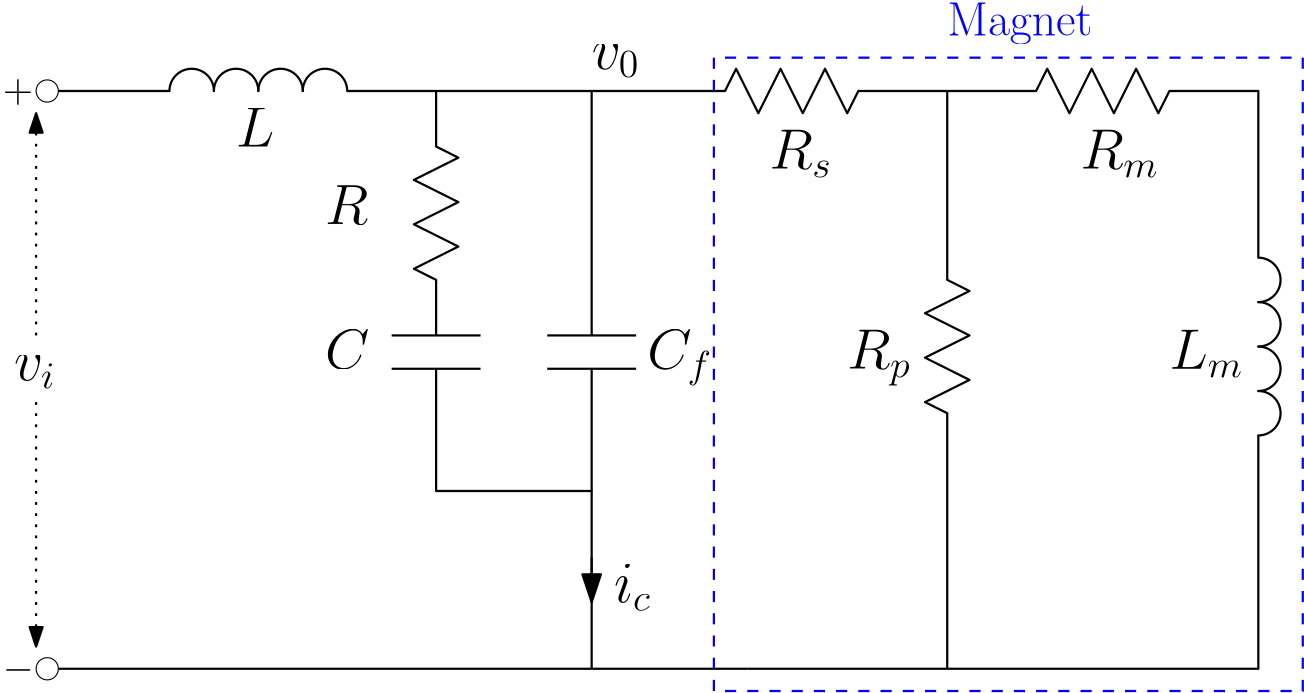 <?xml version="1.0"?>
<!DOCTYPE ipe SYSTEM "ipe.dtd">
<ipe version="70107" creator="Ipe 7.2.5">
<info created="D:20160905131637" modified="D:20160913102213"/>
<ipestyle name="basic">
<symbol name="arrow/arc(spx)">
<path stroke="sym-stroke" fill="sym-stroke" pen="sym-pen">
0 0 m
-1 0.333 l
-1 -0.333 l
h
</path>
</symbol>
<symbol name="arrow/farc(spx)">
<path stroke="sym-stroke" fill="white" pen="sym-pen">
0 0 m
-1 0.333 l
-1 -0.333 l
h
</path>
</symbol>
<symbol name="arrow/ptarc(spx)">
<path stroke="sym-stroke" fill="sym-stroke" pen="sym-pen">
0 0 m
-1 0.333 l
-0.8 0 l
-1 -0.333 l
h
</path>
</symbol>
<symbol name="arrow/fptarc(spx)">
<path stroke="sym-stroke" fill="white" pen="sym-pen">
0 0 m
-1 0.333 l
-0.8 0 l
-1 -0.333 l
h
</path>
</symbol>
<symbol name="mark/circle(sx)" transformations="translations">
<path fill="sym-stroke">
0.6 0 0 0.6 0 0 e
0.4 0 0 0.4 0 0 e
</path>
</symbol>
<symbol name="mark/disk(sx)" transformations="translations">
<path fill="sym-stroke">
0.6 0 0 0.6 0 0 e
</path>
</symbol>
<symbol name="mark/fdisk(sfx)" transformations="translations">
<group>
<path fill="sym-fill">
0.5 0 0 0.5 0 0 e
</path>
<path fill="sym-stroke" fillrule="eofill">
0.6 0 0 0.6 0 0 e
0.4 0 0 0.4 0 0 e
</path>
</group>
</symbol>
<symbol name="mark/box(sx)" transformations="translations">
<path fill="sym-stroke" fillrule="eofill">
-0.6 -0.6 m
0.6 -0.6 l
0.6 0.6 l
-0.6 0.6 l
h
-0.4 -0.4 m
0.4 -0.4 l
0.4 0.4 l
-0.4 0.4 l
h
</path>
</symbol>
<symbol name="mark/square(sx)" transformations="translations">
<path fill="sym-stroke">
-0.6 -0.6 m
0.6 -0.6 l
0.6 0.6 l
-0.6 0.6 l
h
</path>
</symbol>
<symbol name="mark/fsquare(sfx)" transformations="translations">
<group>
<path fill="sym-fill">
-0.5 -0.5 m
0.5 -0.5 l
0.5 0.5 l
-0.5 0.5 l
h
</path>
<path fill="sym-stroke" fillrule="eofill">
-0.6 -0.6 m
0.6 -0.6 l
0.6 0.6 l
-0.6 0.6 l
h
-0.4 -0.4 m
0.4 -0.4 l
0.4 0.4 l
-0.4 0.4 l
h
</path>
</group>
</symbol>
<symbol name="mark/cross(sx)" transformations="translations">
<group>
<path fill="sym-stroke">
-0.43 -0.57 m
0.57 0.43 l
0.43 0.57 l
-0.57 -0.43 l
h
</path>
<path fill="sym-stroke">
-0.43 0.57 m
0.57 -0.43 l
0.43 -0.57 l
-0.57 0.43 l
h
</path>
</group>
</symbol>
<symbol name="arrow/fnormal(spx)">
<path stroke="sym-stroke" fill="white" pen="sym-pen">
0 0 m
-1 0.333 l
-1 -0.333 l
h
</path>
</symbol>
<symbol name="arrow/pointed(spx)">
<path stroke="sym-stroke" fill="sym-stroke" pen="sym-pen">
0 0 m
-1 0.333 l
-0.8 0 l
-1 -0.333 l
h
</path>
</symbol>
<symbol name="arrow/fpointed(spx)">
<path stroke="sym-stroke" fill="white" pen="sym-pen">
0 0 m
-1 0.333 l
-0.8 0 l
-1 -0.333 l
h
</path>
</symbol>
<symbol name="arrow/linear(spx)">
<path stroke="sym-stroke" pen="sym-pen">
-1 0.333 m
0 0 l
-1 -0.333 l
</path>
</symbol>
<symbol name="arrow/fdouble(spx)">
<path stroke="sym-stroke" fill="white" pen="sym-pen">
0 0 m
-1 0.333 l
-1 -0.333 l
h
-1 0 m
-2 0.333 l
-2 -0.333 l
h
</path>
</symbol>
<symbol name="arrow/double(spx)">
<path stroke="sym-stroke" fill="sym-stroke" pen="sym-pen">
0 0 m
-1 0.333 l
-1 -0.333 l
h
-1 0 m
-2 0.333 l
-2 -0.333 l
h
</path>
</symbol>
<pen name="heavier" value="0.8"/>
<pen name="fat" value="1.2"/>
<pen name="ultrafat" value="2"/>
<symbolsize name="large" value="5"/>
<symbolsize name="small" value="2"/>
<symbolsize name="tiny" value="1.1"/>
<arrowsize name="large" value="10"/>
<arrowsize name="small" value="5"/>
<arrowsize name="tiny" value="3"/>
<color name="red" value="1 0 0"/>
<color name="green" value="0 1 0"/>
<color name="blue" value="0 0 1"/>
<color name="yellow" value="1 1 0"/>
<color name="orange" value="1 0.647 0"/>
<color name="gold" value="1 0.843 0"/>
<color name="purple" value="0.627 0.125 0.941"/>
<color name="gray" value="0.745"/>
<color name="brown" value="0.647 0.165 0.165"/>
<color name="navy" value="0 0 0.502"/>
<color name="pink" value="1 0.753 0.796"/>
<color name="seagreen" value="0.18 0.545 0.341"/>
<color name="turquoise" value="0.251 0.878 0.816"/>
<color name="violet" value="0.933 0.51 0.933"/>
<color name="darkblue" value="0 0 0.545"/>
<color name="darkcyan" value="0 0.545 0.545"/>
<color name="darkgray" value="0.663"/>
<color name="darkgreen" value="0 0.392 0"/>
<color name="darkmagenta" value="0.545 0 0.545"/>
<color name="darkorange" value="1 0.549 0"/>
<color name="darkred" value="0.545 0 0"/>
<color name="lightblue" value="0.678 0.847 0.902"/>
<color name="lightcyan" value="0.878 1 1"/>
<color name="lightgray" value="0.827"/>
<color name="lightgreen" value="0.565 0.933 0.565"/>
<color name="lightyellow" value="1 1 0.878"/>
<dashstyle name="dashed" value="[4] 0"/>
<dashstyle name="dotted" value="[1 3] 0"/>
<dashstyle name="dash dotted" value="[4 2 1 2] 0"/>
<dashstyle name="dash dot dotted" value="[4 2 1 2 1 2] 0"/>
<textsize name="large" value="\large"/>
<textsize name="Large" value="\Large"/>
<textsize name="LARGE" value="\LARGE"/>
<textsize name="huge" value="\huge"/>
<textsize name="Huge" value="\Huge"/>
<textsize name="small" value="\small"/>
<textsize name="footnote" value="\footnotesize"/>
<textsize name="tiny" value="\tiny"/>
<textstyle name="center" begin="\begin{center}" end="\end{center}"/>
<textstyle name="itemize" begin="\begin{itemize}" end="\end{itemize}"/>
<textstyle name="item" begin="\begin{itemize}\item{}" end="\end{itemize}"/>
<gridsize name="4 pts" value="4"/>
<gridsize name="8 pts (~3 mm)" value="8"/>
<gridsize name="16 pts (~6 mm)" value="16"/>
<gridsize name="32 pts (~12 mm)" value="32"/>
<gridsize name="10 pts (~3.5 mm)" value="10"/>
<gridsize name="20 pts (~7 mm)" value="20"/>
<gridsize name="14 pts (~5 mm)" value="14"/>
<gridsize name="28 pts (~10 mm)" value="28"/>
<gridsize name="56 pts (~20 mm)" value="56"/>
<anglesize name="90 deg" value="90"/>
<anglesize name="60 deg" value="60"/>
<anglesize name="45 deg" value="45"/>
<anglesize name="30 deg" value="30"/>
<anglesize name="22.5 deg" value="22.5"/>
<opacity name="10%" value="0.1"/>
<opacity name="30%" value="0.3"/>
<opacity name="50%" value="0.5"/>
<opacity name="75%" value="0.75"/>
<tiling name="falling" angle="-60" step="4" width="1"/>
<tiling name="rising" angle="30" step="4" width="1"/>
</ipestyle>
<page>
<layer name="alpha"/>
<view layers="alpha" active="alpha"/>
<path layer="alpha" matrix="1 0 0 1 -136 -16" stroke="black" pen="heavier" cap="1">
224 744 m
8 0 0 -8 232 744 240 744 a
</path>
<path matrix="1 0 0 1 -120 -16" stroke="black" pen="heavier" cap="1">
224 744 m
8 0 0 -8 232 744 240 744 a
</path>
<path matrix="1 0 0 1 -104 -16" stroke="black" pen="heavier" cap="1">
224 744 m
8 0 0 -8 232 744 240 744 a
</path>
<path matrix="1 0 0 1 -88 -16" stroke="black" pen="heavier" cap="1">
224 744 m
8 0 0 -8 232 744 240 744 a
</path>
<path matrix="1 0 0 1 -144 0" stroke="black" pen="heavier" cap="1">
328 708 m
336 704 l
320 696 l
336 688 l
320 680 l
336 672 l
320 664 l
328 660 l
</path>
<path matrix="1 0 0 1 -152 0" stroke="black" pen="heavier">
320 640 m
352 640 l
</path>
<path matrix="1 0 0 1 -152 0" stroke="black" pen="heavier">
320 628 m
352 628 l
</path>
<path matrix="1 0 0 1 -96 0" stroke="black" pen="heavier">
320 640 m
352 640 l
</path>
<path matrix="1 0 0 1 -96 0" stroke="black" pen="heavier">
320 628 m
352 628 l
</path>
<path matrix="1 0 0 1 -144 0" stroke="black" pen="heavier">
296 728 m
328 728 l
328 708 l
328 708 l
</path>
<path matrix="1 0 0 1 -144 0" stroke="black" pen="heavier">
328 660 m
328 640 l
</path>
<path matrix="1 0 0 1 -144 0" stroke="black" pen="heavier">
384 728 m
384 640 l
</path>
<path matrix="1 0 0 1 -144 0" stroke="black" pen="heavier">
328 628 m
328 584 l
384 584 l
384 520 l
</path>
<path matrix="1 0 0 1 -144 0" stroke="black" pen="heavier">
384 628 m
384 584 l
</path>
<path matrix="1 0 0 1 -144 0" stroke="black" pen="heavier">
232 728 m
192 728 l
</path>
<path matrix="1 0 0 1 -144 0" stroke="black" pen="heavier">
192 520 m
440 520 l
</path>
<text matrix="1 0 0 1 -160 -4" transformations="translations" pos="304 684" stroke="black" type="label" width="15.57" height="14.119" depth="0" valign="baseline" size="huge">$R$</text>
<text matrix="1 0 0 1 -156 -8" transformations="translations" pos="300 636" stroke="black" type="label" width="15.959" height="14.119" depth="0" valign="baseline" size="huge">$C$</text>
<text matrix="1 0 0 1 -148 -8" transformations="translations" pos="260 716" stroke="black" type="label" width="13.765" height="14.119" depth="0" valign="baseline" size="huge">$L$</text>
<text matrix="1 0 0 1 -40 -8" transformations="translations" pos="300 636" stroke="black" type="label" width="23.429" height="14.118" depth="5.89" valign="baseline" size="huge">$C_f$</text>
<path matrix="1 0 0 1 -144 0" stroke="black" pen="heavier" arrow="normal/large">
384 560 m
384 544 l
</path>
<text matrix="1 0 0 1 -144 -8" transformations="translations" pos="392 552" stroke="black" type="label" width="13.446" height="13.546" depth="3.1" valign="baseline" size="huge">$i_c$</text>
<text matrix="1 0 0 1 -424 0" transformations="translations" pos="456 624" stroke="black" type="label" width="15.071" height="8.896" depth="3.1" valign="baseline" size="huge">$v_i$</text>
<path matrix="1 0 0 1 -400 0" stroke="black">
4 0 0 4 444 728 e
</path>
<path matrix="1 0 0 1 -400 -208" stroke="black">
4 0 0 4 444 728 e
</path>
<text matrix="1 0 0 1 -432 -4" transformations="translations" pos="460 728" stroke="black" type="label" width="10.926" height="8.275" depth="1.09" valign="baseline" size="Large">$+$</text>
<text matrix="1 0 0 1 -432 -212" transformations="translations" pos="460 728" stroke="black" type="label" width="11.158" height="8.374" depth="1.19" valign="baseline" size="Large">$-$</text>
<path matrix="1 0 0 1 -144 0" stroke="black" dash="dotted" pen="heavier" arrow="normal/normal">
184 640 m
184 720 l
</path>
<path matrix="1 0 0 1 -144 0" stroke="black" dash="dotted" pen="heavier" arrow="normal/normal">
184 616 m
184 528 l
</path>
<path matrix="1 0 0 1 40 -48" stroke="black" pen="heavier" cap="1">
328 708 m
336 704 l
320 696 l
336 688 l
320 680 l
336 672 l
320 664 l
328 660 l
</path>
<path matrix="0 -1 1 0 -372 1056" stroke="black" pen="heavier" cap="1">
328 708 m
336 704 l
320 696 l
336 688 l
320 680 l
336 672 l
320 664 l
328 660 l
</path>
<path matrix="0 -1 1 0 -260 1056" stroke="black" pen="heavier" cap="1">
328 708 m
336 704 l
320 696 l
336 688 l
320 680 l
336 672 l
320 664 l
328 660 l
</path>
<path matrix="0 -1 1 0 -264 892" stroke="black" pen="heavier" cap="1">
224 744 m
8 0 0 -8 232 744 240 744 a
</path>
<path matrix="0 -1 1 0 -264 876" stroke="black" pen="heavier" cap="1">
224 744 m
8 0 0 -8 232 744 240 744 a
</path>
<path matrix="0 -1 1 0 -264 860" stroke="black" pen="heavier" cap="1">
224 744 m
8 0 0 -8 232 744 240 744 a
</path>
<path matrix="0 -1 1 0 -264 844" stroke="black" pen="heavier" cap="1">
224 744 m
8 0 0 -8 232 744 240 744 a
</path>
<path stroke="black" pen="heavier">
480 604 m
480 520 l
296 520 l
</path>
<path matrix="1 0 0 1 -24 0" stroke="black" pen="heavier">
392 612 m
392 520 l
</path>
<path matrix="1 0 0 1 -24 0" stroke="black" pen="heavier">
392 660 m
392 728 l
</path>
<path stroke="black" pen="heavier">
336 728 m
400 728 l
</path>
<path stroke="black" pen="heavier">
448 728 m
480 728 l
480 668 l
</path>
<path stroke="black" pen="heavier">
184 728 m
288 728 l
</path>
<text matrix="1 0 0 1 0 16" transformations="translations" pos="304 684" stroke="black" type="label" width="22.515" height="14.119" depth="3.1" valign="baseline" size="huge">$R_s$</text>
<text matrix="1 0 0 1 112 16" transformations="translations" pos="304 684" stroke="black" type="label" width="28.185" height="14.119" depth="3.1" valign="baseline" size="huge">$R_m$</text>
<text matrix="1 0 0 1 28 -56" transformations="translations" pos="304 684" stroke="black" type="label" width="22.948" height="14.118" depth="5.89" valign="baseline" size="huge">$R_p$</text>
<text matrix="1 0 0 1 144 -56" transformations="translations" pos="304 684" stroke="black" type="label" width="26.551" height="14.119" depth="3.1" valign="baseline" size="huge">$L_m$</text>
<text matrix="1 0 0 1 -216 112" transformations="translations" pos="456 624" stroke="black" type="label" width="17.303" height="8.896" depth="3.1" valign="baseline" size="huge">$v_0$</text>
<path stroke="blue" dash="dashed" pen="heavier">
284 740 m
284 512 l
496 512 l
496 740 l
h
</path>
<text transformations="translations" pos="368 748" stroke="blue" type="label" width="52.312" height="11.76" depth="3.35" valign="baseline" size="LARGE">Magnet</text>
</page>
</ipe>
